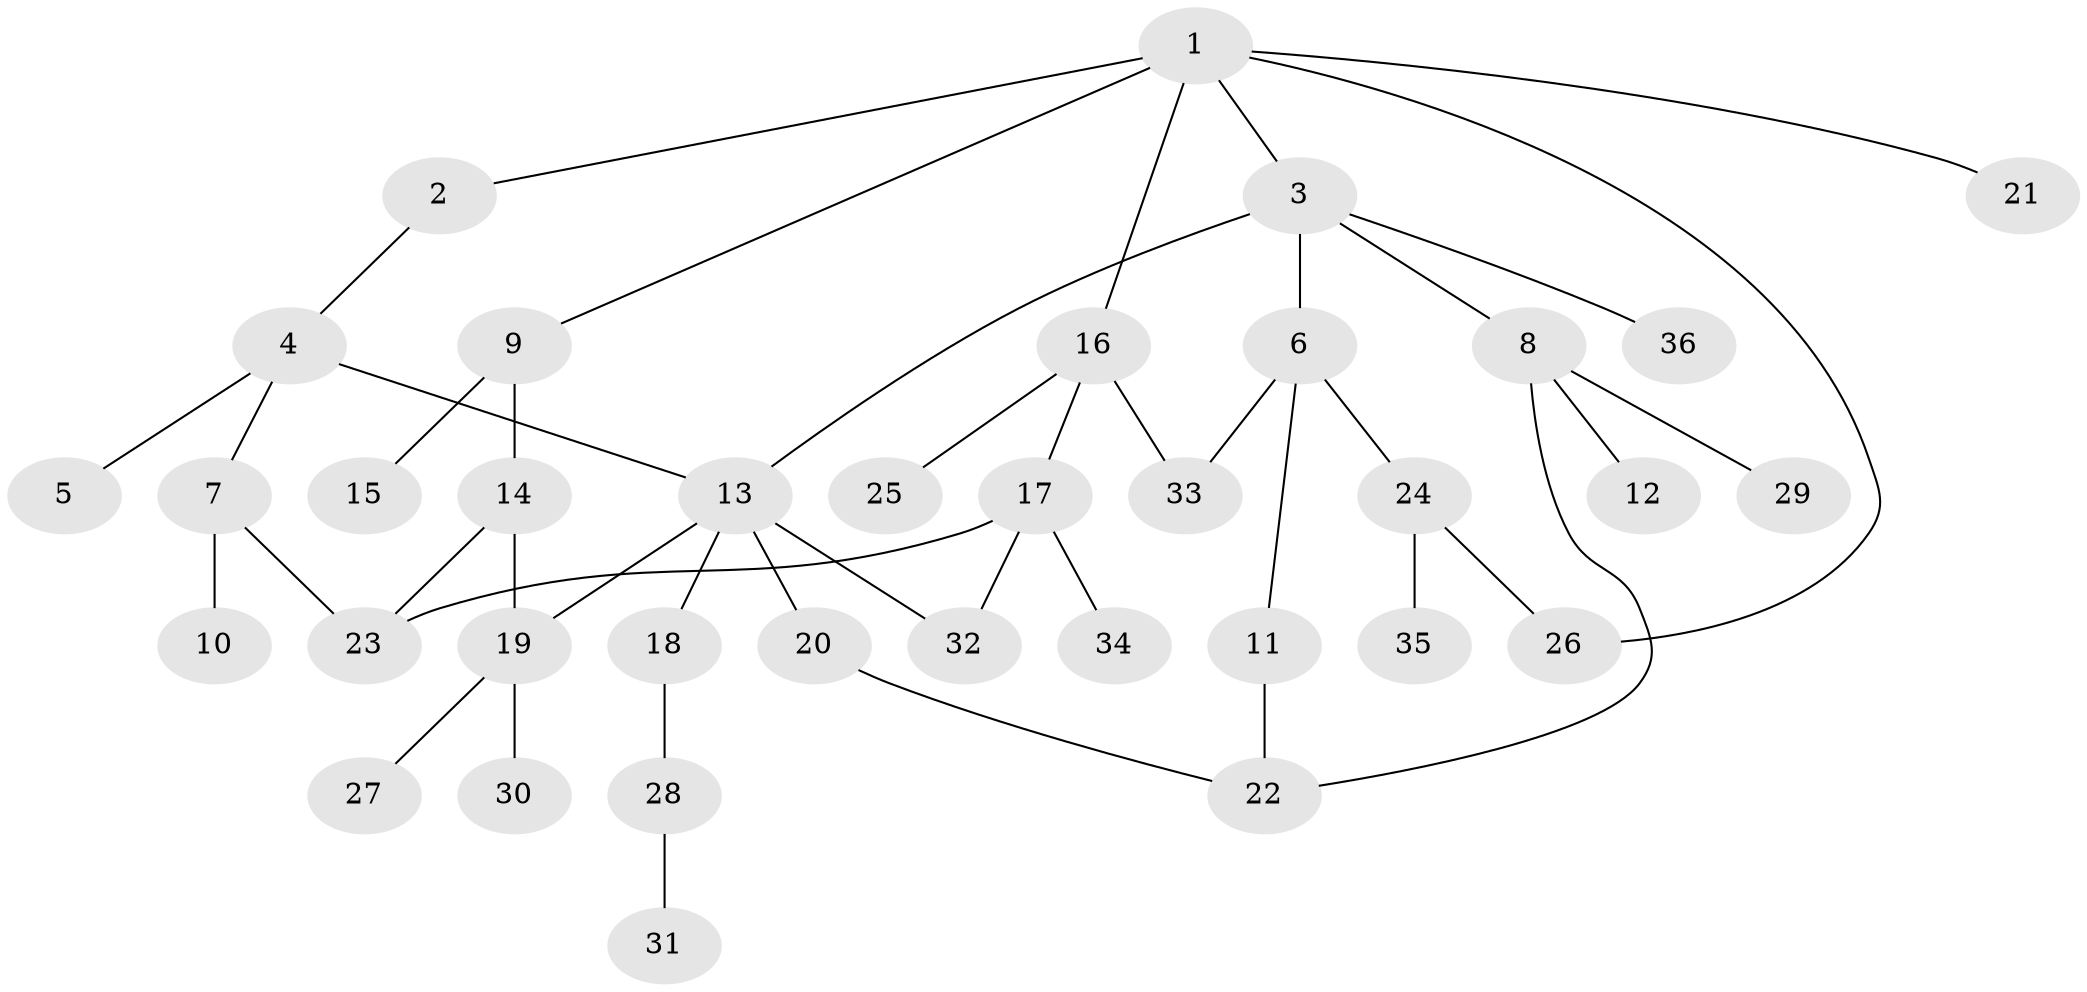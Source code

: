 // original degree distribution, {7: 0.017094017094017096, 3: 0.20512820512820512, 2: 0.2222222222222222, 6: 0.03418803418803419, 4: 0.03418803418803419, 1: 0.46153846153846156, 8: 0.008547008547008548, 5: 0.017094017094017096}
// Generated by graph-tools (version 1.1) at 2025/48/03/04/25 22:48:56]
// undirected, 36 vertices, 44 edges
graph export_dot {
  node [color=gray90,style=filled];
  1;
  2;
  3;
  4;
  5;
  6;
  7;
  8;
  9;
  10;
  11;
  12;
  13;
  14;
  15;
  16;
  17;
  18;
  19;
  20;
  21;
  22;
  23;
  24;
  25;
  26;
  27;
  28;
  29;
  30;
  31;
  32;
  33;
  34;
  35;
  36;
  1 -- 2 [weight=1.0];
  1 -- 3 [weight=1.0];
  1 -- 9 [weight=1.0];
  1 -- 16 [weight=1.0];
  1 -- 21 [weight=1.0];
  1 -- 26 [weight=1.0];
  2 -- 4 [weight=1.0];
  3 -- 6 [weight=1.0];
  3 -- 8 [weight=1.0];
  3 -- 13 [weight=1.0];
  3 -- 36 [weight=1.0];
  4 -- 5 [weight=1.0];
  4 -- 7 [weight=1.0];
  4 -- 13 [weight=1.0];
  6 -- 11 [weight=1.0];
  6 -- 24 [weight=1.0];
  6 -- 33 [weight=1.0];
  7 -- 10 [weight=2.0];
  7 -- 23 [weight=1.0];
  8 -- 12 [weight=1.0];
  8 -- 22 [weight=1.0];
  8 -- 29 [weight=1.0];
  9 -- 14 [weight=1.0];
  9 -- 15 [weight=1.0];
  11 -- 22 [weight=1.0];
  13 -- 18 [weight=1.0];
  13 -- 19 [weight=1.0];
  13 -- 20 [weight=2.0];
  13 -- 32 [weight=1.0];
  14 -- 19 [weight=3.0];
  14 -- 23 [weight=1.0];
  16 -- 17 [weight=1.0];
  16 -- 25 [weight=1.0];
  16 -- 33 [weight=1.0];
  17 -- 23 [weight=1.0];
  17 -- 32 [weight=1.0];
  17 -- 34 [weight=1.0];
  18 -- 28 [weight=1.0];
  19 -- 27 [weight=1.0];
  19 -- 30 [weight=1.0];
  20 -- 22 [weight=1.0];
  24 -- 26 [weight=1.0];
  24 -- 35 [weight=1.0];
  28 -- 31 [weight=3.0];
}
